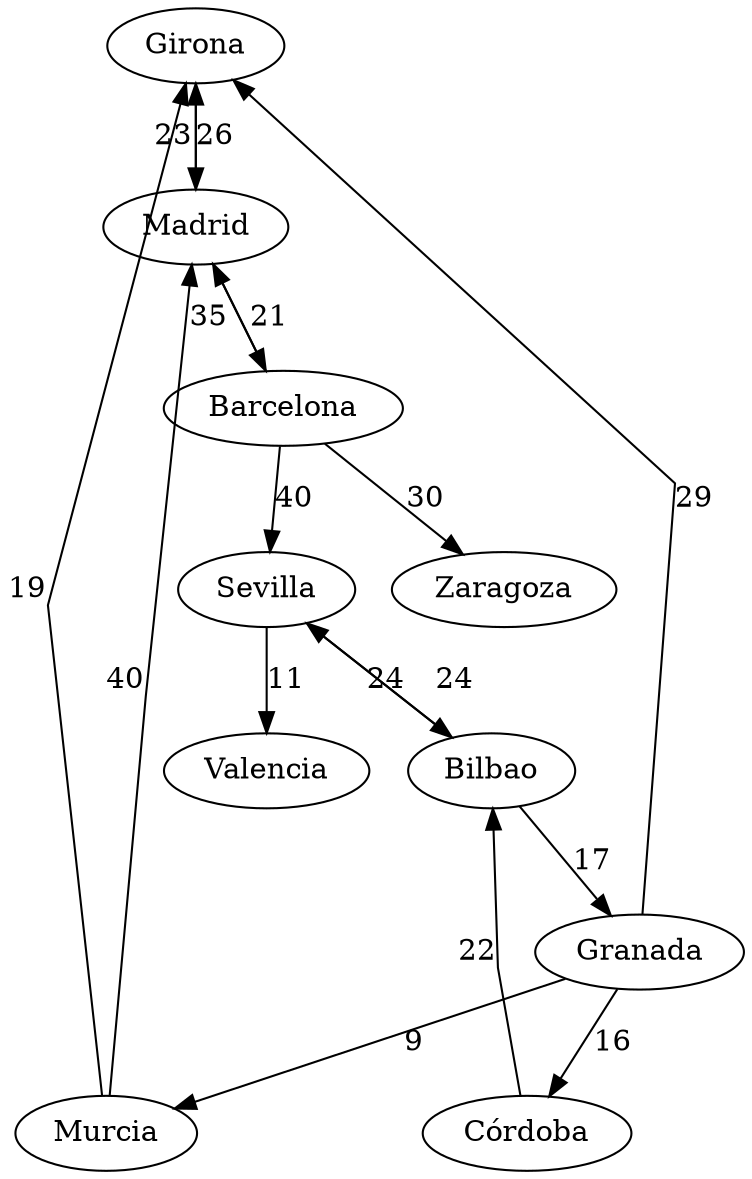 digraph G {
    rankdir=TB;
    splines=false;
    overlap=false;
    "Girona" -> "Madrid" [label="23"];
    "Madrid" -> "Girona" [label="26"];
    "Madrid" -> "Barcelona" [label="21"];
    "Barcelona" -> "Madrid" [label="35"];
    "Barcelona" -> "Zaragoza" [label="30"];
    "Barcelona" -> "Sevilla" [label="40"];
    "Sevilla" -> "Valencia" [label="11"];
    "Sevilla" -> "Bilbao" [label="24"];
    "Bilbao" -> "Granada" [label="17"];
    "Bilbao" -> "Sevilla" [label="24"];
    "Granada" -> "Murcia" [label="9"];
    "Granada" -> "Córdoba" [label="16"];
    "Granada" -> "Girona" [label="29"];
    "Murcia" -> "Girona" [label="19"];
    "Murcia" -> "Madrid" [label="40"];
    "Córdoba" -> "Bilbao" [label="22"];
}

